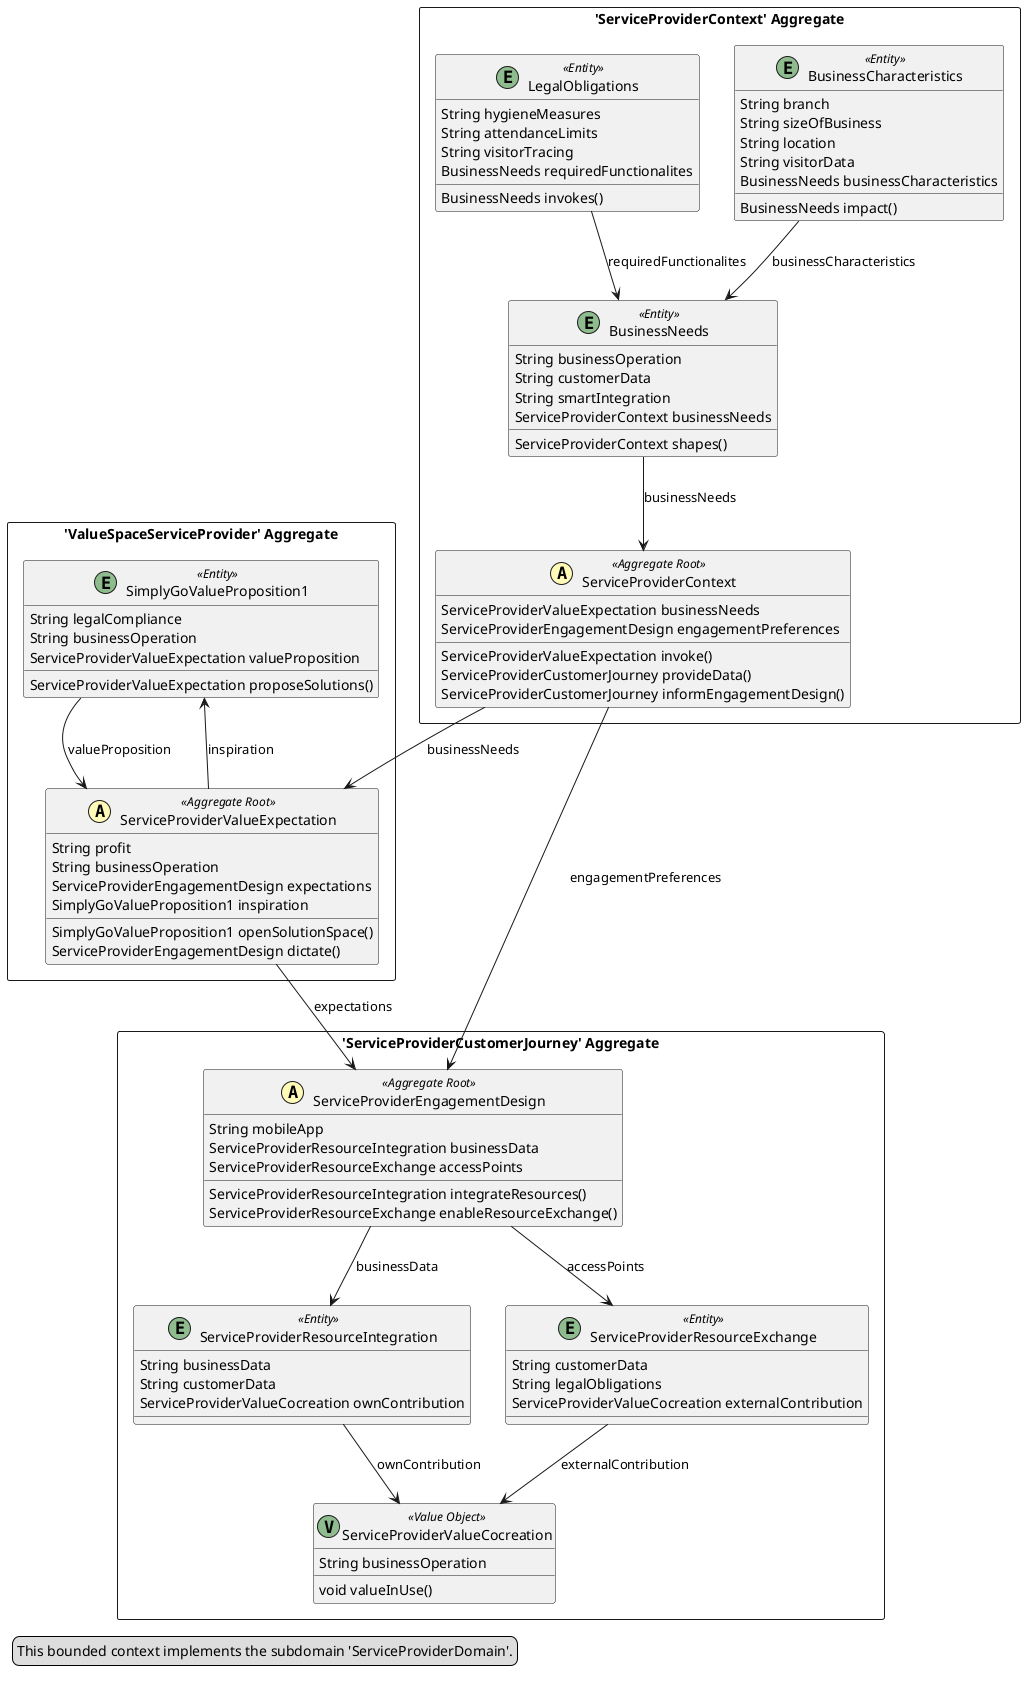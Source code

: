 @startuml

skinparam componentStyle uml2

package "'ServiceProviderContext' Aggregate" <<Rectangle>> {
	class ServiceProviderContext <<(A,#fffab8) Aggregate Root>> {
		ServiceProviderValueExpectation businessNeeds
		ServiceProviderEngagementDesign engagementPreferences
		ServiceProviderValueExpectation invoke()
		ServiceProviderCustomerJourney provideData()
		ServiceProviderCustomerJourney informEngagementDesign()
	}
	class BusinessCharacteristics <<(E,DarkSeaGreen) Entity>> {
		String branch
		String sizeOfBusiness
		String location
		String visitorData
		BusinessNeeds businessCharacteristics
		BusinessNeeds impact()
	}
	class LegalObligations <<(E,DarkSeaGreen) Entity>> {
		String hygieneMeasures
		String attendanceLimits
		String visitorTracing
		BusinessNeeds requiredFunctionalites
		BusinessNeeds invokes()
	}
	class BusinessNeeds <<(E,DarkSeaGreen) Entity>> {
		String businessOperation
		String customerData
		String smartIntegration
		ServiceProviderContext businessNeeds
		ServiceProviderContext shapes()
	}
}
package "'ValueSpaceServiceProvider' Aggregate" <<Rectangle>> {
	class SimplyGoValueProposition1 <<(E,DarkSeaGreen) Entity>> {
		String legalCompliance
		String businessOperation
		ServiceProviderValueExpectation valueProposition
		ServiceProviderValueExpectation proposeSolutions()
	}
	class ServiceProviderValueExpectation <<(A,#fffab8) Aggregate Root>> {
		String profit
		String businessOperation
		ServiceProviderEngagementDesign expectations
		SimplyGoValueProposition1 inspiration
		SimplyGoValueProposition1 openSolutionSpace()
		ServiceProviderEngagementDesign dictate()
	}
}
package "'ServiceProviderCustomerJourney' Aggregate" <<Rectangle>> {
	class ServiceProviderEngagementDesign <<(A,#fffab8) Aggregate Root>> {
		String mobileApp
		ServiceProviderResourceIntegration businessData
		ServiceProviderResourceExchange accessPoints
		ServiceProviderResourceIntegration integrateResources()
		ServiceProviderResourceExchange enableResourceExchange()
	}
	class ServiceProviderResourceIntegration <<(E,DarkSeaGreen) Entity>> {
		String businessData
		String customerData
		ServiceProviderValueCocreation ownContribution
	}
	class ServiceProviderResourceExchange <<(E,DarkSeaGreen) Entity>> {
		String customerData
		String legalObligations
		ServiceProviderValueCocreation externalContribution
	}
	class ServiceProviderValueCocreation <<(V,DarkSeaGreen) Value Object>> {
		String businessOperation
		void valueInUse()
	}
}
ServiceProviderContext --> ServiceProviderValueExpectation : businessNeeds
ServiceProviderContext --> ServiceProviderEngagementDesign : engagementPreferences
BusinessCharacteristics --> BusinessNeeds : businessCharacteristics
LegalObligations --> BusinessNeeds : requiredFunctionalites
BusinessNeeds --> ServiceProviderContext : businessNeeds
SimplyGoValueProposition1 --> ServiceProviderValueExpectation : valueProposition
ServiceProviderValueExpectation --> ServiceProviderEngagementDesign : expectations
ServiceProviderValueExpectation --> SimplyGoValueProposition1 : inspiration
ServiceProviderEngagementDesign --> ServiceProviderResourceIntegration : businessData
ServiceProviderEngagementDesign --> ServiceProviderResourceExchange : accessPoints
ServiceProviderResourceIntegration --> ServiceProviderValueCocreation : ownContribution
ServiceProviderResourceExchange --> ServiceProviderValueCocreation : externalContribution
legend left
  This bounded context implements the subdomain 'ServiceProviderDomain'.
end legend


@enduml
